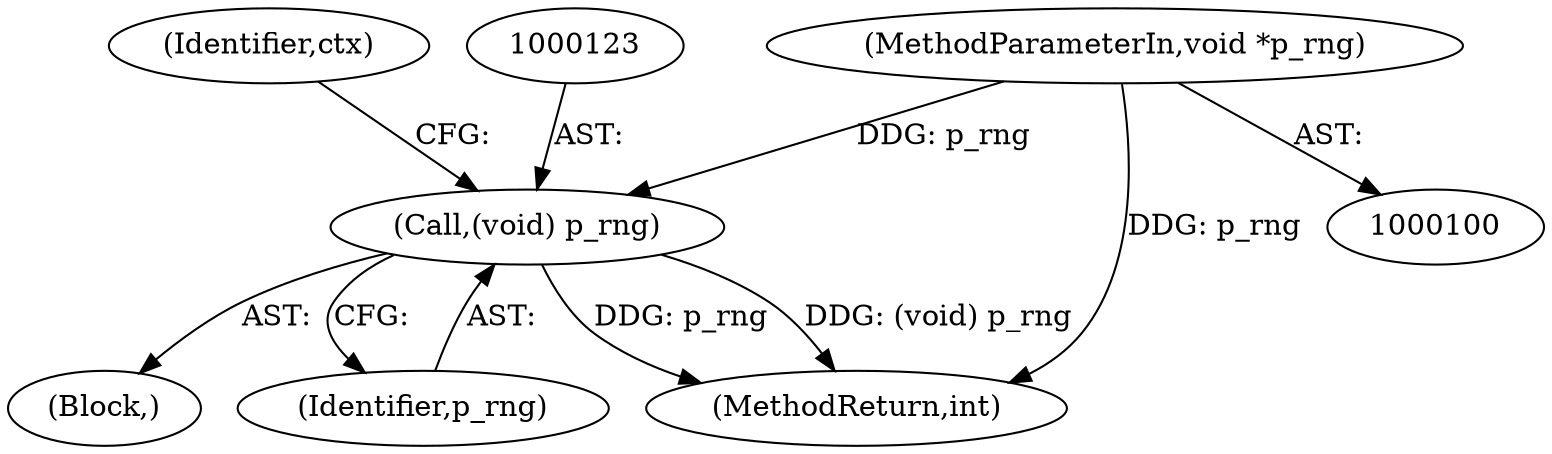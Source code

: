 digraph "0_mbedtls_298a43a77ec0ed2c19a8c924ddd8571ef3e65dfd_1@pointer" {
"1000108" [label="(MethodParameterIn,void *p_rng)"];
"1000122" [label="(Call,(void) p_rng)"];
"1000109" [label="(Block,)"];
"1000122" [label="(Call,(void) p_rng)"];
"1000108" [label="(MethodParameterIn,void *p_rng)"];
"1000124" [label="(Identifier,p_rng)"];
"1000129" [label="(Identifier,ctx)"];
"1000159" [label="(MethodReturn,int)"];
"1000108" -> "1000100"  [label="AST: "];
"1000108" -> "1000159"  [label="DDG: p_rng"];
"1000108" -> "1000122"  [label="DDG: p_rng"];
"1000122" -> "1000109"  [label="AST: "];
"1000122" -> "1000124"  [label="CFG: "];
"1000123" -> "1000122"  [label="AST: "];
"1000124" -> "1000122"  [label="AST: "];
"1000129" -> "1000122"  [label="CFG: "];
"1000122" -> "1000159"  [label="DDG: p_rng"];
"1000122" -> "1000159"  [label="DDG: (void) p_rng"];
}
